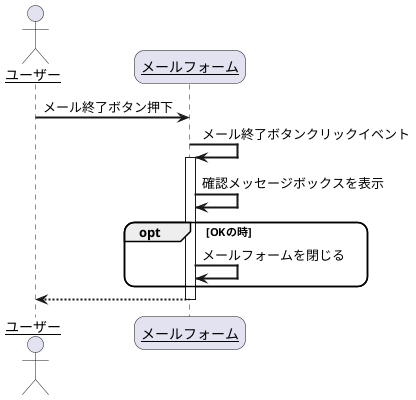 @startuml
skinparam sequenceArrowThickness 2
skinparam roundcorner 20
skinparam maxmessagesize 60
skinparam sequenceParticipant underline

actor "ユーザー" as user
participant "メールフォーム" as mail_form

user -> mail_form: メール終了ボタン押下
mail_form -> mail_form: メール終了ボタンクリックイベント
activate mail_form
mail_form -> mail_form: 確認メッセージボックスを表示
opt OKの時
    mail_form -> mail_form: メールフォームを閉じる
end
mail_form --> user:
deactivate mail_form

@enduml